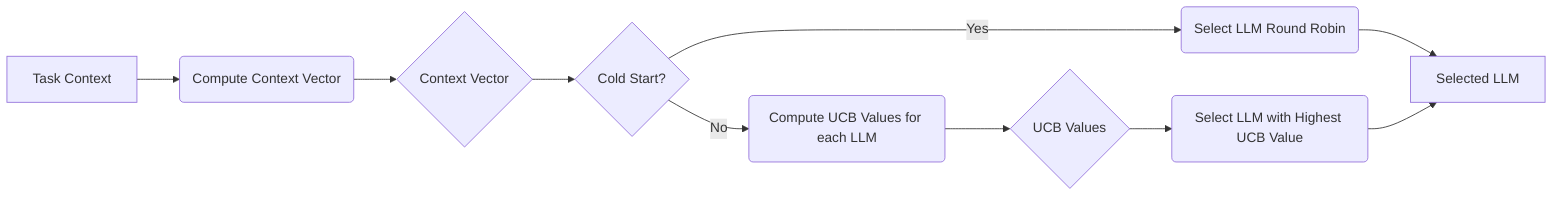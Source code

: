 graph LR
    A[Task Context] --> B(Compute Context Vector);
    B --> C{Context Vector};
    C --> D{Cold Start?};
    D -- Yes --> E(Select LLM Round Robin);
    D -- No --> F(Compute UCB Values for each LLM);
    F --> G{UCB Values};
    G --> H(Select LLM with Highest UCB Value);
    E --> I[Selected LLM];
    H --> I;